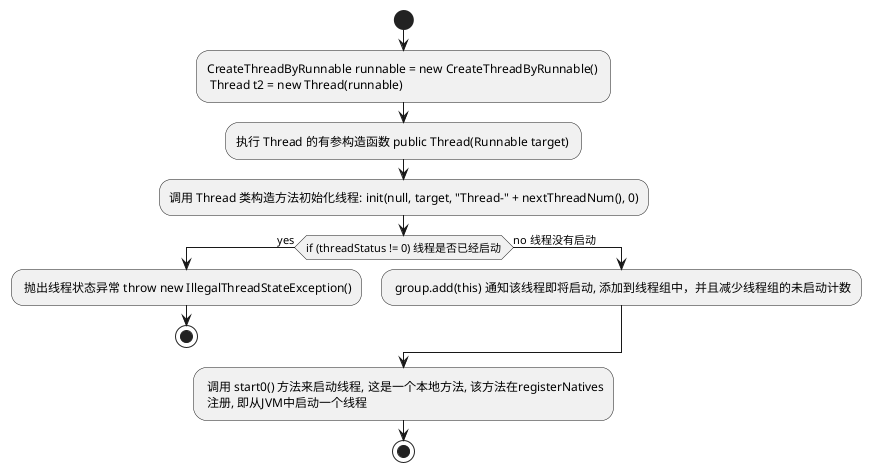@startuml
start
:CreateThreadByRunnable runnable = new CreateThreadByRunnable() \n Thread t2 = new Thread(runnable);
:执行 Thread 的有参构造函数 public Thread(Runnable target) ;
:调用 Thread 类构造方法初始化线程: init(null, target, "Thread-" + nextThreadNum(), 0);
if (if (threadStatus != 0) 线程是否已经启动) then (yes)
    : 抛出线程状态异常 throw new IllegalThreadStateException();
    stop
else (no 线程没有启动)
    : group.add(this) 通知该线程即将启动, 添加到线程组中，并且减少线程组的未启动计数;
endif
: 调用 start0() 方法来启动线程, 这是一个本地方法, 该方法在registerNatives\n 注册, 即从JVM中启动一个线程;
stop
@enduml